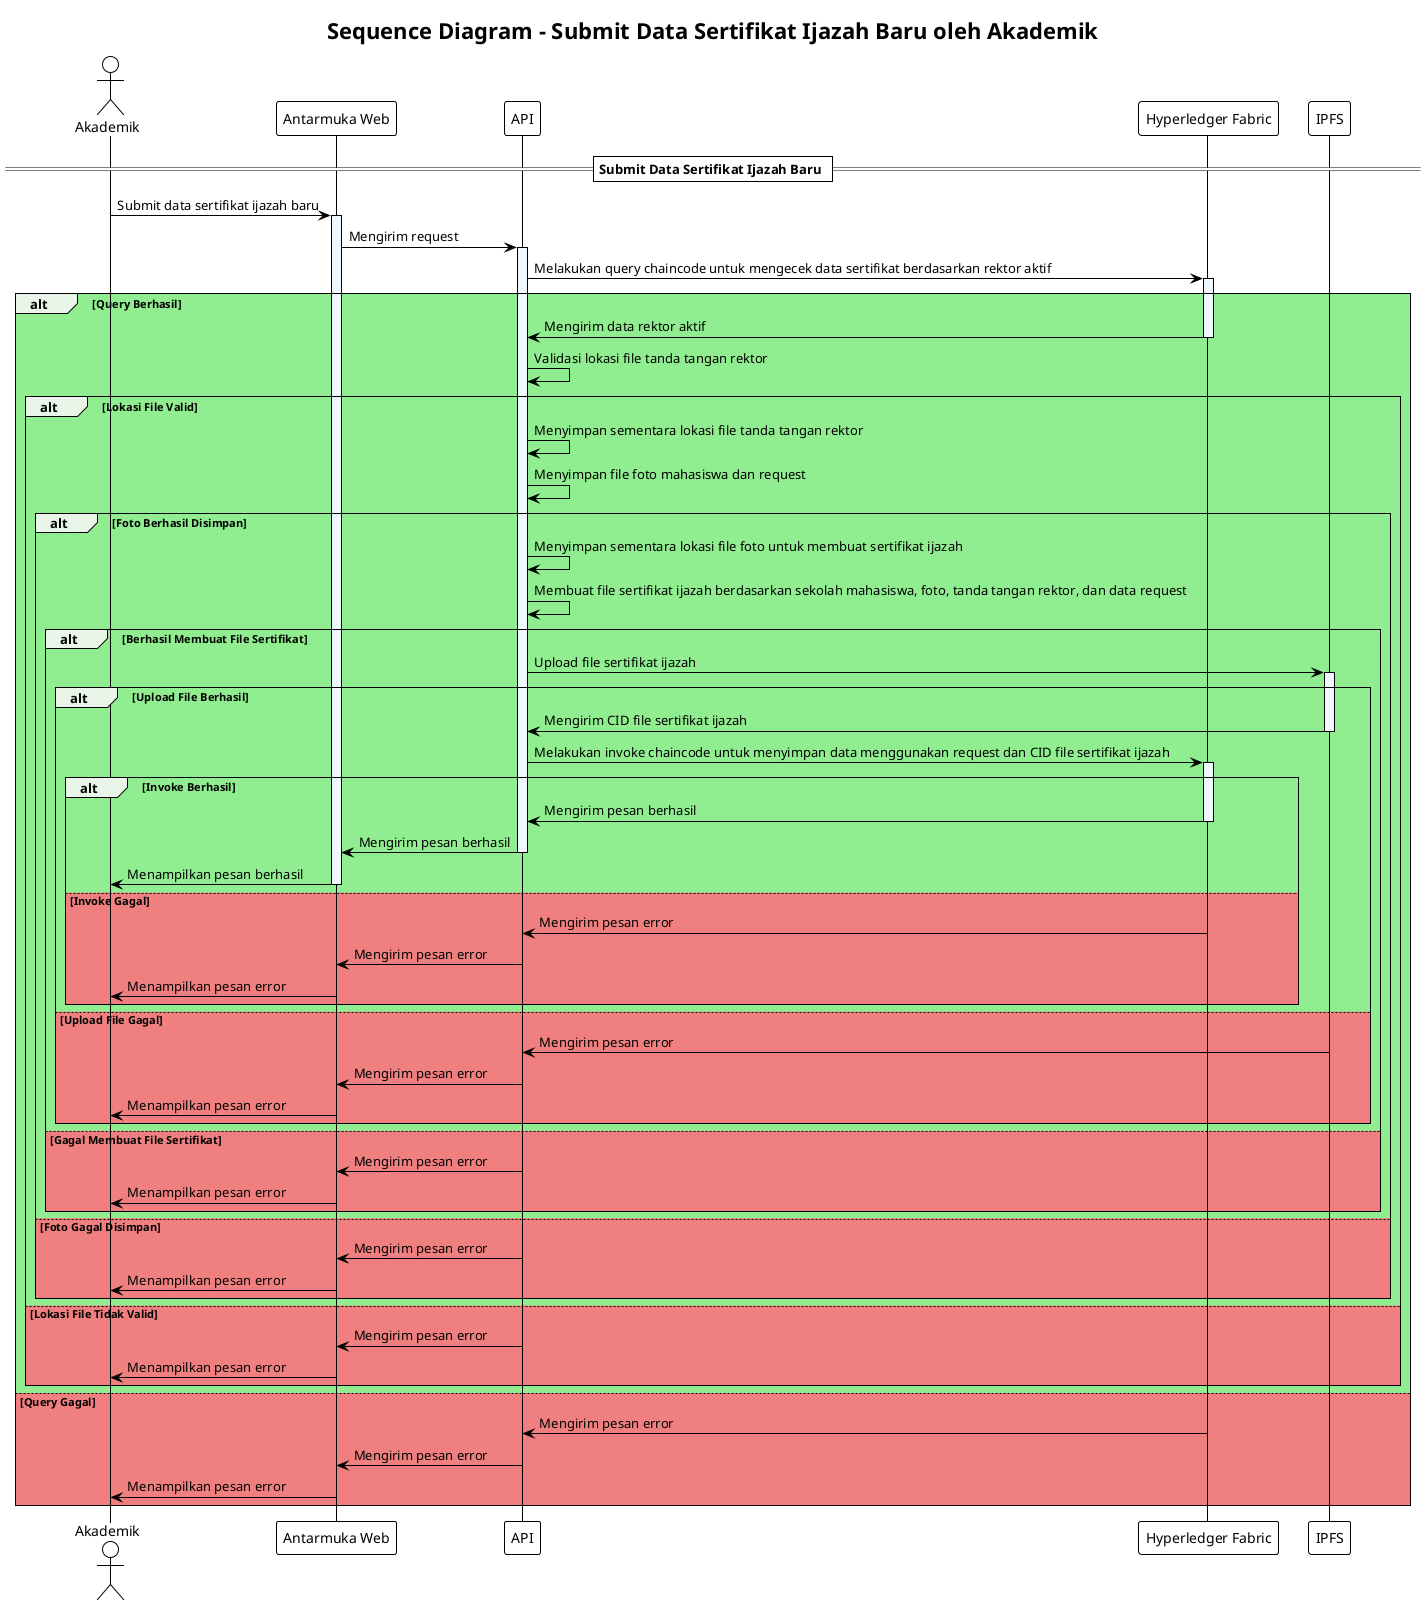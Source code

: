 @startuml SD-3
!theme plain
title Sequence Diagram - Submit Data Sertifikat Ijazah Baru oleh Akademik

skinparam sequenceGroupBackgroundColor #E8F5E8
skinparam sequenceLifeLineBackgroundColor #F0F8FF

actor Akademik
participant "Antarmuka Web" as Web
participant "API" as API
participant "Hyperledger Fabric" as HLF
participant "IPFS" as IPFS

== Submit Data Sertifikat Ijazah Baru ==
Akademik -> Web: Submit data sertifikat ijazah baru
activate Web

Web -> API: Mengirim request
activate API

API -> HLF: Melakukan query chaincode untuk mengecek data sertifikat berdasarkan rektor aktif
activate HLF

alt #lightgreen Query Berhasil
    HLF -> API: Mengirim data rektor aktif
    deactivate HLF
    
    API -> API: Validasi lokasi file tanda tangan rektor
    
    alt #lightgreen Lokasi File Valid
        API -> API: Menyimpan sementara lokasi file tanda tangan rektor
        
        API -> API: Menyimpan file foto mahasiswa dan request
        
        alt #lightgreen Foto Berhasil Disimpan
            API -> API: Menyimpan sementara lokasi file foto untuk membuat sertifikat ijazah
            
            API -> API: Membuat file sertifikat ijazah berdasarkan sekolah mahasiswa, foto, tanda tangan rektor, dan data request
            
            alt #lightgreen Berhasil Membuat File Sertifikat
                API -> IPFS: Upload file sertifikat ijazah
                activate IPFS
                
                alt #lightgreen Upload File Berhasil
                    IPFS -> API: Mengirim CID file sertifikat ijazah
                    deactivate IPFS
                    
                    API -> HLF: Melakukan invoke chaincode untuk menyimpan data menggunakan request dan CID file sertifikat ijazah
                    activate HLF
                    
                    alt #lightgreen Invoke Berhasil
                        HLF -> API: Mengirim pesan berhasil
                        deactivate HLF
                        
                        API -> Web: Mengirim pesan berhasil
                        deactivate API
                        
                        Web -> Akademik: Menampilkan pesan berhasil
                        deactivate Web
                        
                    else #lightcoral Invoke Gagal
                        HLF -> API: Mengirim pesan error
                        deactivate HLF
                        
                        API -> Web: Mengirim pesan error
                        deactivate API
                        
                        Web -> Akademik: Menampilkan pesan error
                        deactivate Web
                    end
                    
                else #lightcoral Upload File Gagal
                    IPFS -> API: Mengirim pesan error
                    deactivate IPFS
                    
                    API -> Web: Mengirim pesan error
                    deactivate API
                    
                    Web -> Akademik: Menampilkan pesan error
                    deactivate Web
                end
                
            else #lightcoral Gagal Membuat File Sertifikat
                API -> Web: Mengirim pesan error
                deactivate API
                
                Web -> Akademik: Menampilkan pesan error
                deactivate Web
            end
            
        else #lightcoral Foto Gagal Disimpan
            API -> Web: Mengirim pesan error
            deactivate API
            
            Web -> Akademik: Menampilkan pesan error
            deactivate Web
        end
        
    else #lightcoral Lokasi File Tidak Valid
        API -> Web: Mengirim pesan error
        deactivate API
        
        Web -> Akademik: Menampilkan pesan error
        deactivate Web
    end
    
else #lightcoral Query Gagal
    HLF -> API: Mengirim pesan error
    deactivate HLF
    
    API -> Web: Mengirim pesan error
    deactivate API
    
    Web -> Akademik: Menampilkan pesan error
    deactivate Web
end

@enduml